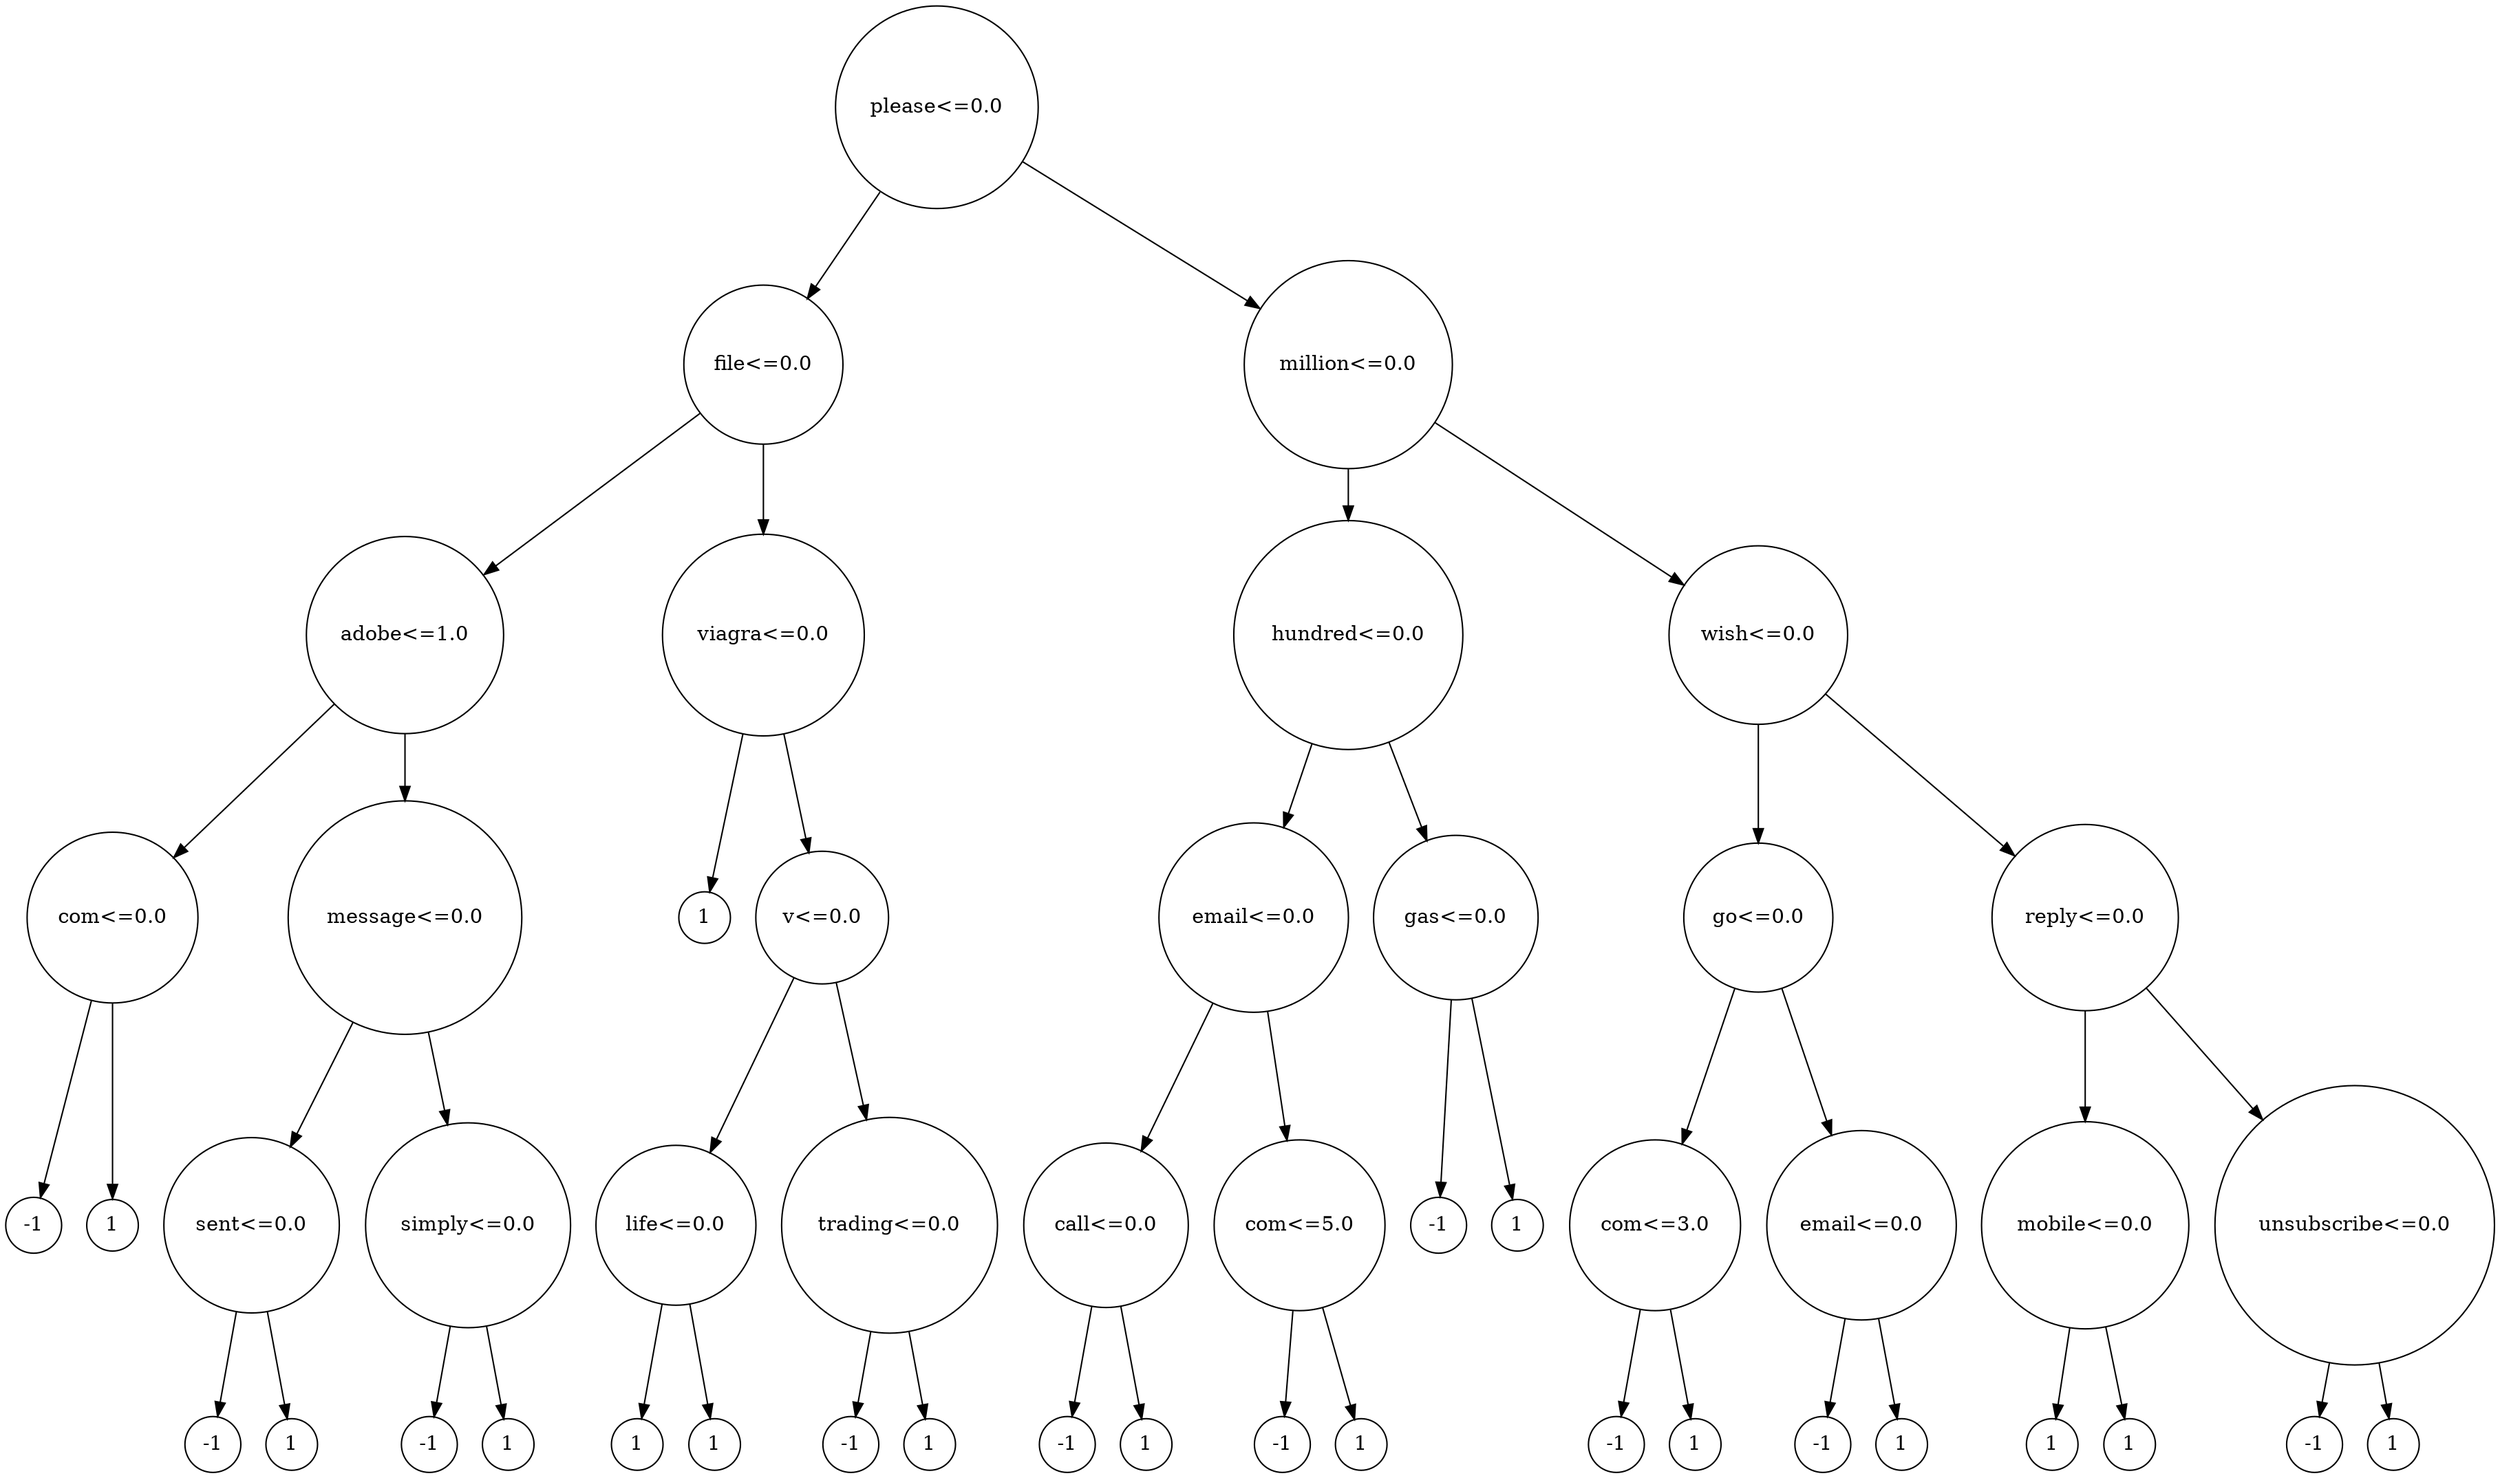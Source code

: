 digraph tree {
	"(val: 0.0, idx: 6, rnd:[0.79371225])" [label="please<=0.0", shape=circle]
	"(val: 0.0, idx: 462, rnd:[0.53666557])" [label="file<=0.0", shape=circle]
	"(val: 0.0, idx: 46, rnd:[0.27721326])" [label="million<=0.0", shape=circle]
	"(val: 1.0, idx: 42, rnd:[0.56073892])" [label="adobe<=1.0", shape=circle]
	"(val: 0.0, idx: 168, rnd:[0.71809579])" [label="viagra<=0.0", shape=circle]
	"(val: 0.0, idx: 422, rnd:[0.12738988])" [label="hundred<=0.0", shape=circle]
	"(val: 0.0, idx: 126, rnd:[0.43402008])" [label="wish<=0.0", shape=circle]
	"(val: 0.0, idx: 0, rnd:[0.49817114])" [label="com<=0.0", shape=circle]
	"(val: 0.0, idx: 27, rnd:[0.46616982])" [label="message<=0.0", shape=circle]
	"(val: 1 rnd:[0.962677])" [label="1", shape=circle]
	"(val: 0.0, idx: 122, rnd:[0.0267318])" [label="v<=0.0", shape=circle]
	"(val: 0.0, idx: 4, rnd:[0.41164697])" [label="email<=0.0", shape=circle]
	"(val: 0.0, idx: 73, rnd:[0.87135283])" [label="gas<=0.0", shape=circle]
	"(val: 0.0, idx: 38, rnd:[0.27622791])" [label="go<=0.0", shape=circle]
	"(val: 0.0, idx: 118, rnd:[0.71187802])" [label="reply<=0.0", shape=circle]
	"(val: -1 rnd:[0.74135694])" [label="-1", shape=circle]
	"(val: 1 rnd:[0.2984902])" [label="1", shape=circle]
	"(val: 0.0, idx: 129, rnd:[0.05463088])" [label="sent<=0.0", shape=circle]
	"(val: 0.0, idx: 403, rnd:[0.38167714])" [label="simply<=0.0", shape=circle]
	"(val: 0.0, idx: 103, rnd:[0.50409955])" [label="life<=0.0", shape=circle]
	"(val: 0.0, idx: 447, rnd:[0.95184825])" [label="trading<=0.0", shape=circle]
	"(val: 0.0, idx: 252, rnd:[0.62299189])" [label="call<=0.0", shape=circle]
	"(val: 5.0, idx: 0, rnd:[0.31641853])" [label="com<=5.0", shape=circle]
	"(val: -1 rnd:[0.16072761])" [label="-1", shape=circle]
	"(val: 1 rnd:[0.47526698])" [label="1", shape=circle]
	"(val: 3.0, idx: 0, rnd:[0.45418379])" [label="com<=3.0", shape=circle]
	"(val: 0.0, idx: 4, rnd:[0.54176102])" [label="email<=0.0", shape=circle]
	"(val: 0.0, idx: 313, rnd:[0.98886285])" [label="mobile<=0.0", shape=circle]
	"(val: 0.0, idx: 285, rnd:[0.08510738])" [label="unsubscribe<=0.0", shape=circle]
	"(val: -1 rnd:[0.42210336])" [label="-1", shape=circle]
	"(val: 1 rnd:[0.83695092])" [label="1", shape=circle]
	"(val: -1 rnd:[0.15198017])" [label="-1", shape=circle]
	"(val: 1 rnd:[0.59613631])" [label="1", shape=circle]
	"(val: 1 rnd:[0.45454552])" [label="1", shape=circle]
	"(val: 1 rnd:[0.60035614])" [label="1", shape=circle]
	"(val: -1 rnd:[0.19659741])" [label="-1", shape=circle]
	"(val: 1 rnd:[0.42140141])" [label="1", shape=circle]
	"(val: -1 rnd:[0.47046259])" [label="-1", shape=circle]
	"(val: 1 rnd:[0.17294397])" [label="1", shape=circle]
	"(val: -1 rnd:[0.17630718])" [label="-1", shape=circle]
	"(val: 1 rnd:[0.01500035])" [label="1", shape=circle]
	"(val: -1 rnd:[0.28820267])" [label="-1", shape=circle]
	"(val: 1 rnd:[0.80146086])" [label="1", shape=circle]
	"(val: -1 rnd:[0.63218745])" [label="-1", shape=circle]
	"(val: 1 rnd:[0.24662136])" [label="1", shape=circle]
	"(val: 1 rnd:[0.13822644])" [label="1", shape=circle]
	"(val: 1 rnd:[0.29534956])" [label="1", shape=circle]
	"(val: -1 rnd:[0.02234763])" [label="-1", shape=circle]
	"(val: 1 rnd:[0.2171702])" [label="1", shape=circle]

	"(val: 0.0, idx: 6, rnd:[0.79371225])" -> "(val: 0.0, idx: 462, rnd:[0.53666557])"
	"(val: 0.0, idx: 6, rnd:[0.79371225])" -> "(val: 0.0, idx: 46, rnd:[0.27721326])"
	"(val: 0.0, idx: 462, rnd:[0.53666557])" -> "(val: 0.0, idx: 168, rnd:[0.71809579])"
	"(val: 0.0, idx: 462, rnd:[0.53666557])" -> "(val: 1.0, idx: 42, rnd:[0.56073892])"
	"(val: 0.0, idx: 46, rnd:[0.27721326])" -> "(val: 0.0, idx: 126, rnd:[0.43402008])"
	"(val: 0.0, idx: 46, rnd:[0.27721326])" -> "(val: 0.0, idx: 422, rnd:[0.12738988])"
	"(val: 1.0, idx: 42, rnd:[0.56073892])" -> "(val: 0.0, idx: 27, rnd:[0.46616982])"
	"(val: 1.0, idx: 42, rnd:[0.56073892])" -> "(val: 0.0, idx: 0, rnd:[0.49817114])"
	"(val: 0.0, idx: 168, rnd:[0.71809579])" -> "(val: 0.0, idx: 122, rnd:[0.0267318])"
	"(val: 0.0, idx: 168, rnd:[0.71809579])" -> "(val: 1 rnd:[0.962677])"
	"(val: 0.0, idx: 422, rnd:[0.12738988])" -> "(val: 0.0, idx: 4, rnd:[0.41164697])"
	"(val: 0.0, idx: 422, rnd:[0.12738988])" -> "(val: 0.0, idx: 73, rnd:[0.87135283])"
	"(val: 0.0, idx: 126, rnd:[0.43402008])" -> "(val: 0.0, idx: 118, rnd:[0.71187802])"
	"(val: 0.0, idx: 126, rnd:[0.43402008])" -> "(val: 0.0, idx: 38, rnd:[0.27622791])"
	"(val: 0.0, idx: 0, rnd:[0.49817114])" -> "(val: 1 rnd:[0.2984902])"
	"(val: 0.0, idx: 0, rnd:[0.49817114])" -> "(val: -1 rnd:[0.74135694])"
	"(val: 0.0, idx: 27, rnd:[0.46616982])" -> "(val: 0.0, idx: 403, rnd:[0.38167714])"
	"(val: 0.0, idx: 27, rnd:[0.46616982])" -> "(val: 0.0, idx: 129, rnd:[0.05463088])"
	"(val: 0.0, idx: 122, rnd:[0.0267318])" -> "(val: 0.0, idx: 103, rnd:[0.50409955])"
	"(val: 0.0, idx: 122, rnd:[0.0267318])" -> "(val: 0.0, idx: 447, rnd:[0.95184825])"
	"(val: 0.0, idx: 4, rnd:[0.41164697])" -> "(val: 0.0, idx: 252, rnd:[0.62299189])"
	"(val: 0.0, idx: 4, rnd:[0.41164697])" -> "(val: 5.0, idx: 0, rnd:[0.31641853])"
	"(val: 0.0, idx: 73, rnd:[0.87135283])" -> "(val: 1 rnd:[0.47526698])"
	"(val: 0.0, idx: 73, rnd:[0.87135283])" -> "(val: -1 rnd:[0.16072761])"
	"(val: 0.0, idx: 38, rnd:[0.27622791])" -> "(val: 0.0, idx: 4, rnd:[0.54176102])"
	"(val: 0.0, idx: 38, rnd:[0.27622791])" -> "(val: 3.0, idx: 0, rnd:[0.45418379])"
	"(val: 0.0, idx: 118, rnd:[0.71187802])" -> "(val: 0.0, idx: 285, rnd:[0.08510738])"
	"(val: 0.0, idx: 118, rnd:[0.71187802])" -> "(val: 0.0, idx: 313, rnd:[0.98886285])"
	"(val: 0.0, idx: 129, rnd:[0.05463088])" -> "(val: 1 rnd:[0.83695092])"
	"(val: 0.0, idx: 129, rnd:[0.05463088])" -> "(val: -1 rnd:[0.42210336])"
	"(val: 0.0, idx: 403, rnd:[0.38167714])" -> "(val: -1 rnd:[0.15198017])"
	"(val: 0.0, idx: 403, rnd:[0.38167714])" -> "(val: 1 rnd:[0.59613631])"
	"(val: 0.0, idx: 103, rnd:[0.50409955])" -> "(val: 1 rnd:[0.45454552])"
	"(val: 0.0, idx: 103, rnd:[0.50409955])" -> "(val: 1 rnd:[0.60035614])"
	"(val: 0.0, idx: 447, rnd:[0.95184825])" -> "(val: 1 rnd:[0.42140141])"
	"(val: 0.0, idx: 447, rnd:[0.95184825])" -> "(val: -1 rnd:[0.19659741])"
	"(val: 0.0, idx: 252, rnd:[0.62299189])" -> "(val: 1 rnd:[0.17294397])"
	"(val: 0.0, idx: 252, rnd:[0.62299189])" -> "(val: -1 rnd:[0.47046259])"
	"(val: 5.0, idx: 0, rnd:[0.31641853])" -> "(val: 1 rnd:[0.01500035])"
	"(val: 5.0, idx: 0, rnd:[0.31641853])" -> "(val: -1 rnd:[0.17630718])"
	"(val: 3.0, idx: 0, rnd:[0.45418379])" -> "(val: 1 rnd:[0.80146086])"
	"(val: 3.0, idx: 0, rnd:[0.45418379])" -> "(val: -1 rnd:[0.28820267])"
	"(val: 0.0, idx: 4, rnd:[0.54176102])" -> "(val: -1 rnd:[0.63218745])"
	"(val: 0.0, idx: 4, rnd:[0.54176102])" -> "(val: 1 rnd:[0.24662136])"
	"(val: 0.0, idx: 313, rnd:[0.98886285])" -> "(val: 1 rnd:[0.13822644])"
	"(val: 0.0, idx: 313, rnd:[0.98886285])" -> "(val: 1 rnd:[0.29534956])"
	"(val: 0.0, idx: 285, rnd:[0.08510738])" -> "(val: -1 rnd:[0.02234763])"
	"(val: 0.0, idx: 285, rnd:[0.08510738])" -> "(val: 1 rnd:[0.2171702])"
}